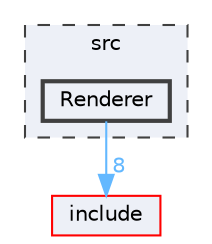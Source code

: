 digraph "src/Renderer"
{
 // LATEX_PDF_SIZE
  bgcolor="transparent";
  edge [fontname=Helvetica,fontsize=10,labelfontname=Helvetica,labelfontsize=10];
  node [fontname=Helvetica,fontsize=10,shape=box,height=0.2,width=0.4];
  compound=true
  subgraph clusterdir_68267d1309a1af8e8297ef4c3efbcdba {
    graph [ bgcolor="#edf0f7", pencolor="grey25", label="src", fontname=Helvetica,fontsize=10 style="filled,dashed", URL="dir_68267d1309a1af8e8297ef4c3efbcdba.html",tooltip=""]
  dir_c9841dba4aafcad4bcaa301bc8bfa1b1 [label="Renderer", fillcolor="#edf0f7", color="grey25", style="filled,bold", URL="dir_c9841dba4aafcad4bcaa301bc8bfa1b1.html",tooltip=""];
  }
  dir_d44c64559bbebec7f509842c48db8b23 [label="include", fillcolor="#edf0f7", color="red", style="filled", URL="dir_d44c64559bbebec7f509842c48db8b23.html",tooltip=""];
  dir_c9841dba4aafcad4bcaa301bc8bfa1b1->dir_d44c64559bbebec7f509842c48db8b23 [headlabel="8", labeldistance=1.5 headhref="dir_000023_000011.html" href="dir_000023_000011.html" color="steelblue1" fontcolor="steelblue1"];
}

